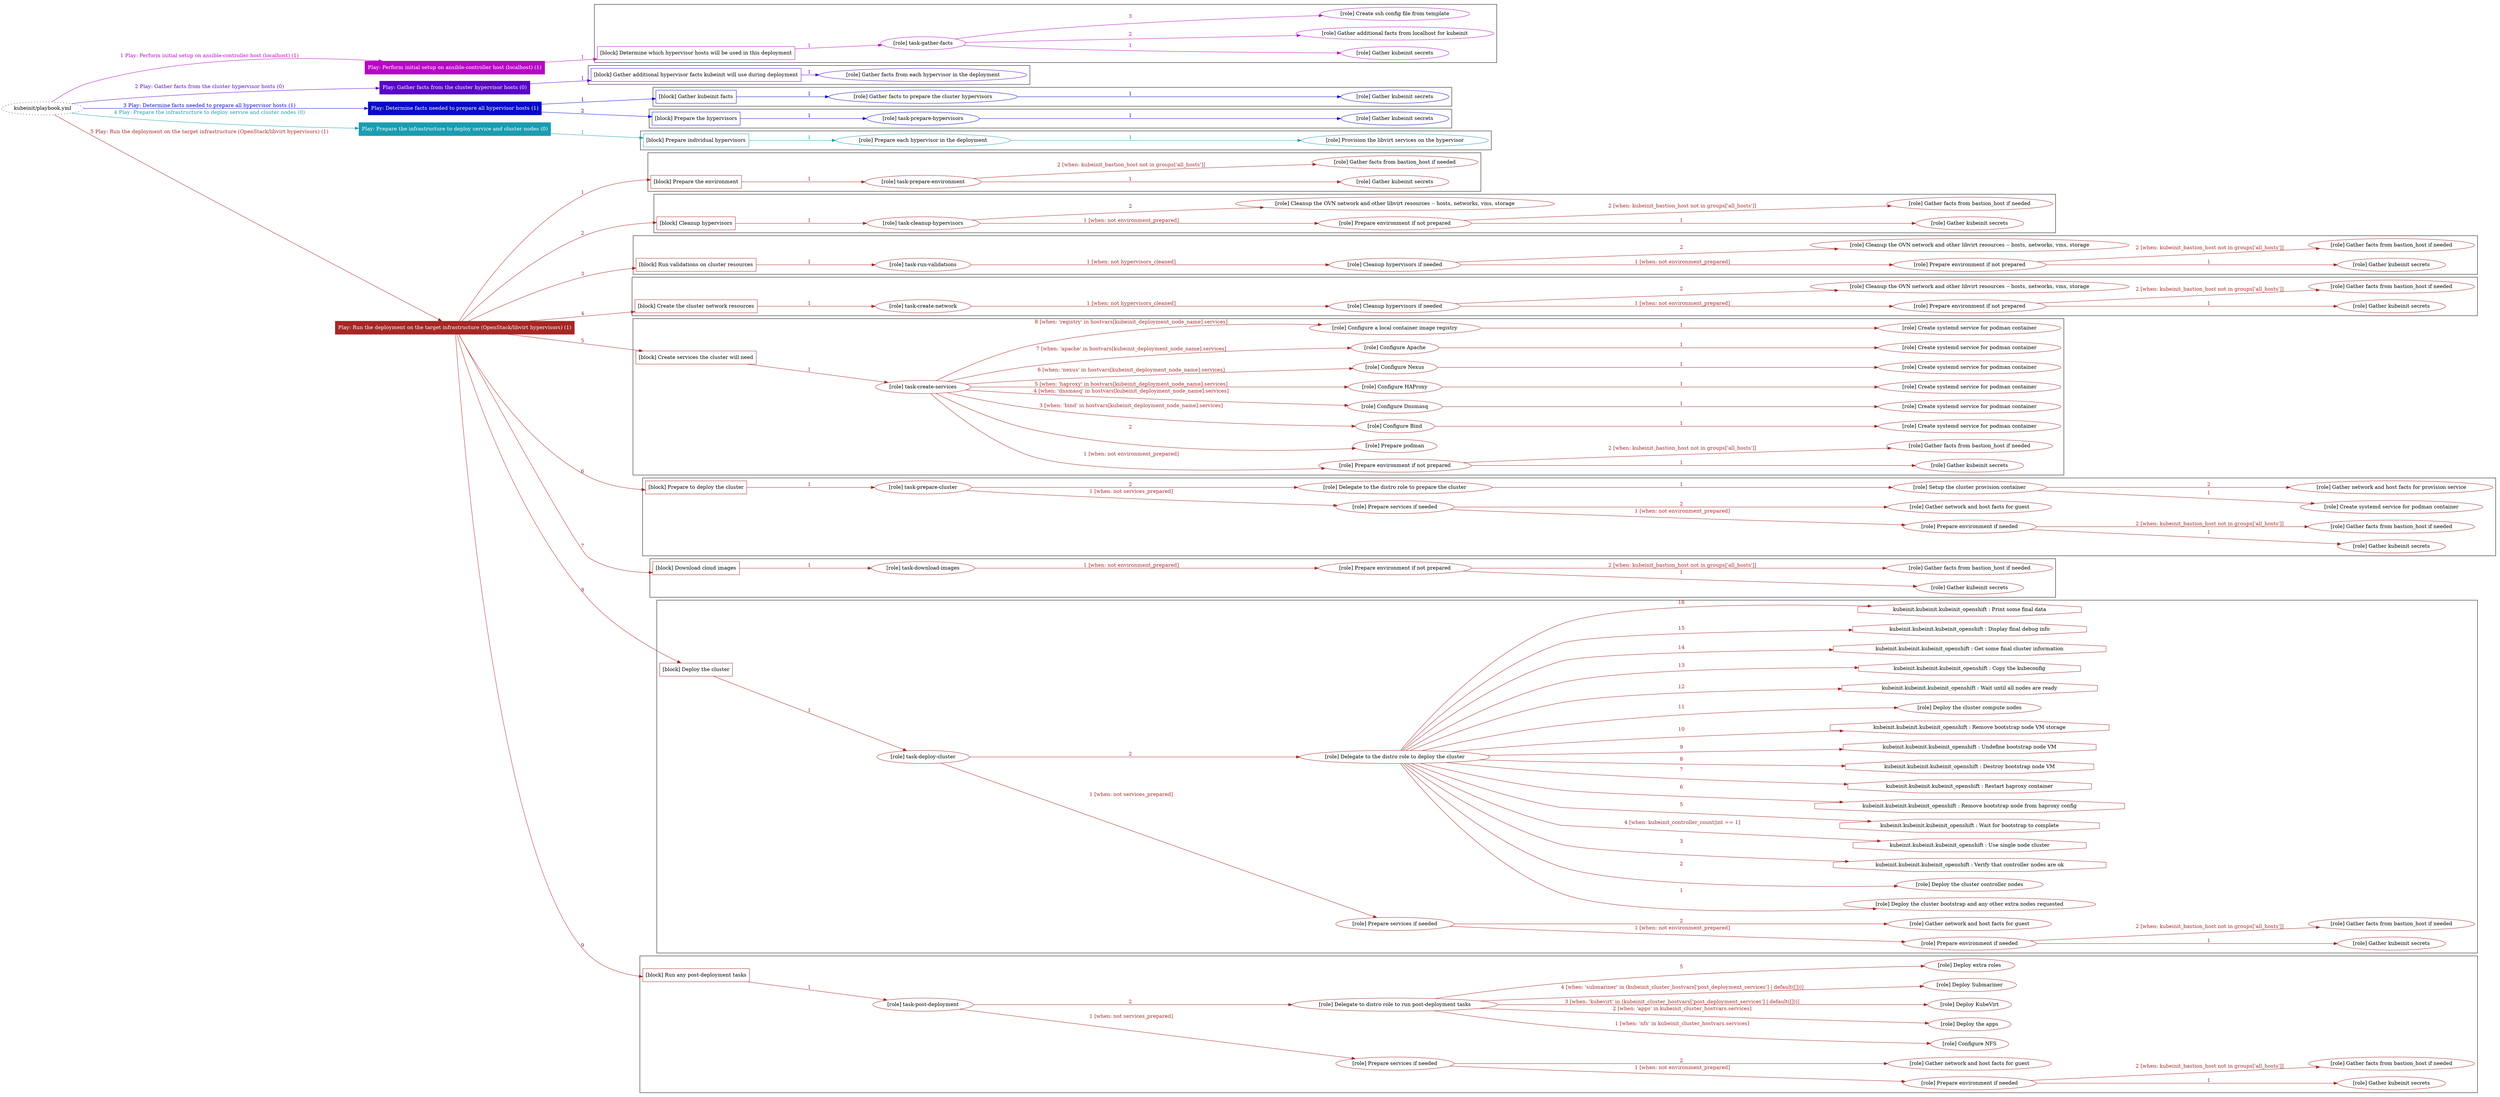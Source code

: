 digraph {
	graph [concentrate=true ordering=in rankdir=LR ratio=fill]
	edge [esep=5 sep=10]
	"kubeinit/playbook.yml" [URL="/home/runner/work/kubeinit/kubeinit/kubeinit/playbook.yml" id=playbook_29cf2ace style=dotted]
	"kubeinit/playbook.yml" -> play_e4d4faa8 [label="1 Play: Perform initial setup on ansible-controller host (localhost) (1)" color="#b806c6" fontcolor="#b806c6" id=edge_play_e4d4faa8 labeltooltip="1 Play: Perform initial setup on ansible-controller host (localhost) (1)" tooltip="1 Play: Perform initial setup on ansible-controller host (localhost) (1)"]
	subgraph "Play: Perform initial setup on ansible-controller host (localhost) (1)" {
		play_e4d4faa8 [label="Play: Perform initial setup on ansible-controller host (localhost) (1)" URL="/home/runner/work/kubeinit/kubeinit/kubeinit/playbook.yml" color="#b806c6" fontcolor="#ffffff" id=play_e4d4faa8 shape=box style=filled tooltip=localhost]
		play_e4d4faa8 -> block_9ab081b9 [label=1 color="#b806c6" fontcolor="#b806c6" id=edge_block_9ab081b9 labeltooltip=1 tooltip=1]
		subgraph cluster_block_9ab081b9 {
			block_9ab081b9 [label="[block] Determine which hypervisor hosts will be used in this deployment" URL="/home/runner/work/kubeinit/kubeinit/kubeinit/playbook.yml" color="#b806c6" id=block_9ab081b9 labeltooltip="Determine which hypervisor hosts will be used in this deployment" shape=box tooltip="Determine which hypervisor hosts will be used in this deployment"]
			block_9ab081b9 -> role_bf04cc9c [label="1 " color="#b806c6" fontcolor="#b806c6" id=edge_role_bf04cc9c labeltooltip="1 " tooltip="1 "]
			subgraph "task-gather-facts" {
				role_bf04cc9c [label="[role] task-gather-facts" URL="/home/runner/work/kubeinit/kubeinit/kubeinit/playbook.yml" color="#b806c6" id=role_bf04cc9c tooltip="task-gather-facts"]
				role_bf04cc9c -> role_e290891e [label="1 " color="#b806c6" fontcolor="#b806c6" id=edge_role_e290891e labeltooltip="1 " tooltip="1 "]
				subgraph "Gather kubeinit secrets" {
					role_e290891e [label="[role] Gather kubeinit secrets" URL="/home/runner/.ansible/collections/ansible_collections/kubeinit/kubeinit/roles/kubeinit_prepare/tasks/build_hypervisors_group.yml" color="#b806c6" id=role_e290891e tooltip="Gather kubeinit secrets"]
				}
				role_bf04cc9c -> role_01b9ad89 [label="2 " color="#b806c6" fontcolor="#b806c6" id=edge_role_01b9ad89 labeltooltip="2 " tooltip="2 "]
				subgraph "Gather additional facts from localhost for kubeinit" {
					role_01b9ad89 [label="[role] Gather additional facts from localhost for kubeinit" URL="/home/runner/.ansible/collections/ansible_collections/kubeinit/kubeinit/roles/kubeinit_prepare/tasks/build_hypervisors_group.yml" color="#b806c6" id=role_01b9ad89 tooltip="Gather additional facts from localhost for kubeinit"]
				}
				role_bf04cc9c -> role_595cd498 [label="3 " color="#b806c6" fontcolor="#b806c6" id=edge_role_595cd498 labeltooltip="3 " tooltip="3 "]
				subgraph "Create ssh config file from template" {
					role_595cd498 [label="[role] Create ssh config file from template" URL="/home/runner/.ansible/collections/ansible_collections/kubeinit/kubeinit/roles/kubeinit_prepare/tasks/build_hypervisors_group.yml" color="#b806c6" id=role_595cd498 tooltip="Create ssh config file from template"]
				}
			}
		}
	}
	"kubeinit/playbook.yml" -> play_e100e8cf [label="2 Play: Gather facts from the cluster hypervisor hosts (0)" color="#5904c8" fontcolor="#5904c8" id=edge_play_e100e8cf labeltooltip="2 Play: Gather facts from the cluster hypervisor hosts (0)" tooltip="2 Play: Gather facts from the cluster hypervisor hosts (0)"]
	subgraph "Play: Gather facts from the cluster hypervisor hosts (0)" {
		play_e100e8cf [label="Play: Gather facts from the cluster hypervisor hosts (0)" URL="/home/runner/work/kubeinit/kubeinit/kubeinit/playbook.yml" color="#5904c8" fontcolor="#ffffff" id=play_e100e8cf shape=box style=filled tooltip="Play: Gather facts from the cluster hypervisor hosts (0)"]
		play_e100e8cf -> block_da968b47 [label=1 color="#5904c8" fontcolor="#5904c8" id=edge_block_da968b47 labeltooltip=1 tooltip=1]
		subgraph cluster_block_da968b47 {
			block_da968b47 [label="[block] Gather additional hypervisor facts kubeinit will use during deployment" URL="/home/runner/work/kubeinit/kubeinit/kubeinit/playbook.yml" color="#5904c8" id=block_da968b47 labeltooltip="Gather additional hypervisor facts kubeinit will use during deployment" shape=box tooltip="Gather additional hypervisor facts kubeinit will use during deployment"]
			block_da968b47 -> role_4b35b390 [label="1 " color="#5904c8" fontcolor="#5904c8" id=edge_role_4b35b390 labeltooltip="1 " tooltip="1 "]
			subgraph "Gather facts from each hypervisor in the deployment" {
				role_4b35b390 [label="[role] Gather facts from each hypervisor in the deployment" URL="/home/runner/work/kubeinit/kubeinit/kubeinit/playbook.yml" color="#5904c8" id=role_4b35b390 tooltip="Gather facts from each hypervisor in the deployment"]
			}
		}
	}
	"kubeinit/playbook.yml" -> play_e72d24bb [label="3 Play: Determine facts needed to prepare all hypervisor hosts (1)" color="#070cc5" fontcolor="#070cc5" id=edge_play_e72d24bb labeltooltip="3 Play: Determine facts needed to prepare all hypervisor hosts (1)" tooltip="3 Play: Determine facts needed to prepare all hypervisor hosts (1)"]
	subgraph "Play: Determine facts needed to prepare all hypervisor hosts (1)" {
		play_e72d24bb [label="Play: Determine facts needed to prepare all hypervisor hosts (1)" URL="/home/runner/work/kubeinit/kubeinit/kubeinit/playbook.yml" color="#070cc5" fontcolor="#ffffff" id=play_e72d24bb shape=box style=filled tooltip=localhost]
		play_e72d24bb -> block_69792c84 [label=1 color="#070cc5" fontcolor="#070cc5" id=edge_block_69792c84 labeltooltip=1 tooltip=1]
		subgraph cluster_block_69792c84 {
			block_69792c84 [label="[block] Gather kubeinit facts" URL="/home/runner/work/kubeinit/kubeinit/kubeinit/playbook.yml" color="#070cc5" id=block_69792c84 labeltooltip="Gather kubeinit facts" shape=box tooltip="Gather kubeinit facts"]
			block_69792c84 -> role_141444b1 [label="1 " color="#070cc5" fontcolor="#070cc5" id=edge_role_141444b1 labeltooltip="1 " tooltip="1 "]
			subgraph "Gather facts to prepare the cluster hypervisors" {
				role_141444b1 [label="[role] Gather facts to prepare the cluster hypervisors" URL="/home/runner/work/kubeinit/kubeinit/kubeinit/playbook.yml" color="#070cc5" id=role_141444b1 tooltip="Gather facts to prepare the cluster hypervisors"]
				role_141444b1 -> role_c9e308bc [label="1 " color="#070cc5" fontcolor="#070cc5" id=edge_role_c9e308bc labeltooltip="1 " tooltip="1 "]
				subgraph "Gather kubeinit secrets" {
					role_c9e308bc [label="[role] Gather kubeinit secrets" URL="/home/runner/.ansible/collections/ansible_collections/kubeinit/kubeinit/roles/kubeinit_prepare/tasks/gather_kubeinit_facts.yml" color="#070cc5" id=role_c9e308bc tooltip="Gather kubeinit secrets"]
				}
			}
		}
		play_e72d24bb -> block_06e7c8be [label=2 color="#070cc5" fontcolor="#070cc5" id=edge_block_06e7c8be labeltooltip=2 tooltip=2]
		subgraph cluster_block_06e7c8be {
			block_06e7c8be [label="[block] Prepare the hypervisors" URL="/home/runner/work/kubeinit/kubeinit/kubeinit/playbook.yml" color="#070cc5" id=block_06e7c8be labeltooltip="Prepare the hypervisors" shape=box tooltip="Prepare the hypervisors"]
			block_06e7c8be -> role_59dad58d [label="1 " color="#070cc5" fontcolor="#070cc5" id=edge_role_59dad58d labeltooltip="1 " tooltip="1 "]
			subgraph "task-prepare-hypervisors" {
				role_59dad58d [label="[role] task-prepare-hypervisors" URL="/home/runner/work/kubeinit/kubeinit/kubeinit/playbook.yml" color="#070cc5" id=role_59dad58d tooltip="task-prepare-hypervisors"]
				role_59dad58d -> role_9c581bd2 [label="1 " color="#070cc5" fontcolor="#070cc5" id=edge_role_9c581bd2 labeltooltip="1 " tooltip="1 "]
				subgraph "Gather kubeinit secrets" {
					role_9c581bd2 [label="[role] Gather kubeinit secrets" URL="/home/runner/.ansible/collections/ansible_collections/kubeinit/kubeinit/roles/kubeinit_prepare/tasks/gather_kubeinit_facts.yml" color="#070cc5" id=role_9c581bd2 tooltip="Gather kubeinit secrets"]
				}
			}
		}
	}
	"kubeinit/playbook.yml" -> play_6768cfaa [label="4 Play: Prepare the infrastructure to deploy service and cluster nodes (0)" color="#199db2" fontcolor="#199db2" id=edge_play_6768cfaa labeltooltip="4 Play: Prepare the infrastructure to deploy service and cluster nodes (0)" tooltip="4 Play: Prepare the infrastructure to deploy service and cluster nodes (0)"]
	subgraph "Play: Prepare the infrastructure to deploy service and cluster nodes (0)" {
		play_6768cfaa [label="Play: Prepare the infrastructure to deploy service and cluster nodes (0)" URL="/home/runner/work/kubeinit/kubeinit/kubeinit/playbook.yml" color="#199db2" fontcolor="#ffffff" id=play_6768cfaa shape=box style=filled tooltip="Play: Prepare the infrastructure to deploy service and cluster nodes (0)"]
		play_6768cfaa -> block_e96aa0db [label=1 color="#199db2" fontcolor="#199db2" id=edge_block_e96aa0db labeltooltip=1 tooltip=1]
		subgraph cluster_block_e96aa0db {
			block_e96aa0db [label="[block] Prepare individual hypervisors" URL="/home/runner/work/kubeinit/kubeinit/kubeinit/playbook.yml" color="#199db2" id=block_e96aa0db labeltooltip="Prepare individual hypervisors" shape=box tooltip="Prepare individual hypervisors"]
			block_e96aa0db -> role_75218d3c [label="1 " color="#199db2" fontcolor="#199db2" id=edge_role_75218d3c labeltooltip="1 " tooltip="1 "]
			subgraph "Prepare each hypervisor in the deployment" {
				role_75218d3c [label="[role] Prepare each hypervisor in the deployment" URL="/home/runner/work/kubeinit/kubeinit/kubeinit/playbook.yml" color="#199db2" id=role_75218d3c tooltip="Prepare each hypervisor in the deployment"]
				role_75218d3c -> role_3b3230c6 [label="1 " color="#199db2" fontcolor="#199db2" id=edge_role_3b3230c6 labeltooltip="1 " tooltip="1 "]
				subgraph "Provision the libvirt services on the hypervisor" {
					role_3b3230c6 [label="[role] Provision the libvirt services on the hypervisor" URL="/home/runner/.ansible/collections/ansible_collections/kubeinit/kubeinit/roles/kubeinit_prepare/tasks/prepare_hypervisor.yml" color="#199db2" id=role_3b3230c6 tooltip="Provision the libvirt services on the hypervisor"]
				}
			}
		}
	}
	"kubeinit/playbook.yml" -> play_ddbc70b8 [label="5 Play: Run the deployment on the target infrastructure (OpenStack/libvirt hypervisors) (1)" color="#a62726" fontcolor="#a62726" id=edge_play_ddbc70b8 labeltooltip="5 Play: Run the deployment on the target infrastructure (OpenStack/libvirt hypervisors) (1)" tooltip="5 Play: Run the deployment on the target infrastructure (OpenStack/libvirt hypervisors) (1)"]
	subgraph "Play: Run the deployment on the target infrastructure (OpenStack/libvirt hypervisors) (1)" {
		play_ddbc70b8 [label="Play: Run the deployment on the target infrastructure (OpenStack/libvirt hypervisors) (1)" URL="/home/runner/work/kubeinit/kubeinit/kubeinit/playbook.yml" color="#a62726" fontcolor="#ffffff" id=play_ddbc70b8 shape=box style=filled tooltip=localhost]
		play_ddbc70b8 -> block_187baffb [label=1 color="#a62726" fontcolor="#a62726" id=edge_block_187baffb labeltooltip=1 tooltip=1]
		subgraph cluster_block_187baffb {
			block_187baffb [label="[block] Prepare the environment" URL="/home/runner/work/kubeinit/kubeinit/kubeinit/playbook.yml" color="#a62726" id=block_187baffb labeltooltip="Prepare the environment" shape=box tooltip="Prepare the environment"]
			block_187baffb -> role_8d87922b [label="1 " color="#a62726" fontcolor="#a62726" id=edge_role_8d87922b labeltooltip="1 " tooltip="1 "]
			subgraph "task-prepare-environment" {
				role_8d87922b [label="[role] task-prepare-environment" URL="/home/runner/work/kubeinit/kubeinit/kubeinit/playbook.yml" color="#a62726" id=role_8d87922b tooltip="task-prepare-environment"]
				role_8d87922b -> role_3c82cd46 [label="1 " color="#a62726" fontcolor="#a62726" id=edge_role_3c82cd46 labeltooltip="1 " tooltip="1 "]
				subgraph "Gather kubeinit secrets" {
					role_3c82cd46 [label="[role] Gather kubeinit secrets" URL="/home/runner/.ansible/collections/ansible_collections/kubeinit/kubeinit/roles/kubeinit_prepare/tasks/gather_kubeinit_facts.yml" color="#a62726" id=role_3c82cd46 tooltip="Gather kubeinit secrets"]
				}
				role_8d87922b -> role_b58942a9 [label="2 [when: kubeinit_bastion_host not in groups['all_hosts']]" color="#a62726" fontcolor="#a62726" id=edge_role_b58942a9 labeltooltip="2 [when: kubeinit_bastion_host not in groups['all_hosts']]" tooltip="2 [when: kubeinit_bastion_host not in groups['all_hosts']]"]
				subgraph "Gather facts from bastion_host if needed" {
					role_b58942a9 [label="[role] Gather facts from bastion_host if needed" URL="/home/runner/.ansible/collections/ansible_collections/kubeinit/kubeinit/roles/kubeinit_prepare/tasks/main.yml" color="#a62726" id=role_b58942a9 tooltip="Gather facts from bastion_host if needed"]
				}
			}
		}
		play_ddbc70b8 -> block_7adf0751 [label=2 color="#a62726" fontcolor="#a62726" id=edge_block_7adf0751 labeltooltip=2 tooltip=2]
		subgraph cluster_block_7adf0751 {
			block_7adf0751 [label="[block] Cleanup hypervisors" URL="/home/runner/work/kubeinit/kubeinit/kubeinit/playbook.yml" color="#a62726" id=block_7adf0751 labeltooltip="Cleanup hypervisors" shape=box tooltip="Cleanup hypervisors"]
			block_7adf0751 -> role_c25dc8fd [label="1 " color="#a62726" fontcolor="#a62726" id=edge_role_c25dc8fd labeltooltip="1 " tooltip="1 "]
			subgraph "task-cleanup-hypervisors" {
				role_c25dc8fd [label="[role] task-cleanup-hypervisors" URL="/home/runner/work/kubeinit/kubeinit/kubeinit/playbook.yml" color="#a62726" id=role_c25dc8fd tooltip="task-cleanup-hypervisors"]
				role_c25dc8fd -> role_7f80ff60 [label="1 [when: not environment_prepared]" color="#a62726" fontcolor="#a62726" id=edge_role_7f80ff60 labeltooltip="1 [when: not environment_prepared]" tooltip="1 [when: not environment_prepared]"]
				subgraph "Prepare environment if not prepared" {
					role_7f80ff60 [label="[role] Prepare environment if not prepared" URL="/home/runner/.ansible/collections/ansible_collections/kubeinit/kubeinit/roles/kubeinit_libvirt/tasks/cleanup_hypervisors.yml" color="#a62726" id=role_7f80ff60 tooltip="Prepare environment if not prepared"]
					role_7f80ff60 -> role_f4074a2b [label="1 " color="#a62726" fontcolor="#a62726" id=edge_role_f4074a2b labeltooltip="1 " tooltip="1 "]
					subgraph "Gather kubeinit secrets" {
						role_f4074a2b [label="[role] Gather kubeinit secrets" URL="/home/runner/.ansible/collections/ansible_collections/kubeinit/kubeinit/roles/kubeinit_prepare/tasks/gather_kubeinit_facts.yml" color="#a62726" id=role_f4074a2b tooltip="Gather kubeinit secrets"]
					}
					role_7f80ff60 -> role_4505e841 [label="2 [when: kubeinit_bastion_host not in groups['all_hosts']]" color="#a62726" fontcolor="#a62726" id=edge_role_4505e841 labeltooltip="2 [when: kubeinit_bastion_host not in groups['all_hosts']]" tooltip="2 [when: kubeinit_bastion_host not in groups['all_hosts']]"]
					subgraph "Gather facts from bastion_host if needed" {
						role_4505e841 [label="[role] Gather facts from bastion_host if needed" URL="/home/runner/.ansible/collections/ansible_collections/kubeinit/kubeinit/roles/kubeinit_prepare/tasks/main.yml" color="#a62726" id=role_4505e841 tooltip="Gather facts from bastion_host if needed"]
					}
				}
				role_c25dc8fd -> role_1dee5bcc [label="2 " color="#a62726" fontcolor="#a62726" id=edge_role_1dee5bcc labeltooltip="2 " tooltip="2 "]
				subgraph "Cleanup the OVN network and other libvirt resources -- hosts, networks, vms, storage" {
					role_1dee5bcc [label="[role] Cleanup the OVN network and other libvirt resources -- hosts, networks, vms, storage" URL="/home/runner/.ansible/collections/ansible_collections/kubeinit/kubeinit/roles/kubeinit_libvirt/tasks/cleanup_hypervisors.yml" color="#a62726" id=role_1dee5bcc tooltip="Cleanup the OVN network and other libvirt resources -- hosts, networks, vms, storage"]
				}
			}
		}
		play_ddbc70b8 -> block_6f0adfe7 [label=3 color="#a62726" fontcolor="#a62726" id=edge_block_6f0adfe7 labeltooltip=3 tooltip=3]
		subgraph cluster_block_6f0adfe7 {
			block_6f0adfe7 [label="[block] Run validations on cluster resources" URL="/home/runner/work/kubeinit/kubeinit/kubeinit/playbook.yml" color="#a62726" id=block_6f0adfe7 labeltooltip="Run validations on cluster resources" shape=box tooltip="Run validations on cluster resources"]
			block_6f0adfe7 -> role_7ab5eed9 [label="1 " color="#a62726" fontcolor="#a62726" id=edge_role_7ab5eed9 labeltooltip="1 " tooltip="1 "]
			subgraph "task-run-validations" {
				role_7ab5eed9 [label="[role] task-run-validations" URL="/home/runner/work/kubeinit/kubeinit/kubeinit/playbook.yml" color="#a62726" id=role_7ab5eed9 tooltip="task-run-validations"]
				role_7ab5eed9 -> role_5b0f7886 [label="1 [when: not hypervisors_cleaned]" color="#a62726" fontcolor="#a62726" id=edge_role_5b0f7886 labeltooltip="1 [when: not hypervisors_cleaned]" tooltip="1 [when: not hypervisors_cleaned]"]
				subgraph "Cleanup hypervisors if needed" {
					role_5b0f7886 [label="[role] Cleanup hypervisors if needed" URL="/home/runner/.ansible/collections/ansible_collections/kubeinit/kubeinit/roles/kubeinit_validations/tasks/main.yml" color="#a62726" id=role_5b0f7886 tooltip="Cleanup hypervisors if needed"]
					role_5b0f7886 -> role_2beb3990 [label="1 [when: not environment_prepared]" color="#a62726" fontcolor="#a62726" id=edge_role_2beb3990 labeltooltip="1 [when: not environment_prepared]" tooltip="1 [when: not environment_prepared]"]
					subgraph "Prepare environment if not prepared" {
						role_2beb3990 [label="[role] Prepare environment if not prepared" URL="/home/runner/.ansible/collections/ansible_collections/kubeinit/kubeinit/roles/kubeinit_libvirt/tasks/cleanup_hypervisors.yml" color="#a62726" id=role_2beb3990 tooltip="Prepare environment if not prepared"]
						role_2beb3990 -> role_2ac3ae7d [label="1 " color="#a62726" fontcolor="#a62726" id=edge_role_2ac3ae7d labeltooltip="1 " tooltip="1 "]
						subgraph "Gather kubeinit secrets" {
							role_2ac3ae7d [label="[role] Gather kubeinit secrets" URL="/home/runner/.ansible/collections/ansible_collections/kubeinit/kubeinit/roles/kubeinit_prepare/tasks/gather_kubeinit_facts.yml" color="#a62726" id=role_2ac3ae7d tooltip="Gather kubeinit secrets"]
						}
						role_2beb3990 -> role_d032bc6c [label="2 [when: kubeinit_bastion_host not in groups['all_hosts']]" color="#a62726" fontcolor="#a62726" id=edge_role_d032bc6c labeltooltip="2 [when: kubeinit_bastion_host not in groups['all_hosts']]" tooltip="2 [when: kubeinit_bastion_host not in groups['all_hosts']]"]
						subgraph "Gather facts from bastion_host if needed" {
							role_d032bc6c [label="[role] Gather facts from bastion_host if needed" URL="/home/runner/.ansible/collections/ansible_collections/kubeinit/kubeinit/roles/kubeinit_prepare/tasks/main.yml" color="#a62726" id=role_d032bc6c tooltip="Gather facts from bastion_host if needed"]
						}
					}
					role_5b0f7886 -> role_c3678e84 [label="2 " color="#a62726" fontcolor="#a62726" id=edge_role_c3678e84 labeltooltip="2 " tooltip="2 "]
					subgraph "Cleanup the OVN network and other libvirt resources -- hosts, networks, vms, storage" {
						role_c3678e84 [label="[role] Cleanup the OVN network and other libvirt resources -- hosts, networks, vms, storage" URL="/home/runner/.ansible/collections/ansible_collections/kubeinit/kubeinit/roles/kubeinit_libvirt/tasks/cleanup_hypervisors.yml" color="#a62726" id=role_c3678e84 tooltip="Cleanup the OVN network and other libvirt resources -- hosts, networks, vms, storage"]
					}
				}
			}
		}
		play_ddbc70b8 -> block_92d516c2 [label=4 color="#a62726" fontcolor="#a62726" id=edge_block_92d516c2 labeltooltip=4 tooltip=4]
		subgraph cluster_block_92d516c2 {
			block_92d516c2 [label="[block] Create the cluster network resources" URL="/home/runner/work/kubeinit/kubeinit/kubeinit/playbook.yml" color="#a62726" id=block_92d516c2 labeltooltip="Create the cluster network resources" shape=box tooltip="Create the cluster network resources"]
			block_92d516c2 -> role_30bbb9af [label="1 " color="#a62726" fontcolor="#a62726" id=edge_role_30bbb9af labeltooltip="1 " tooltip="1 "]
			subgraph "task-create-network" {
				role_30bbb9af [label="[role] task-create-network" URL="/home/runner/work/kubeinit/kubeinit/kubeinit/playbook.yml" color="#a62726" id=role_30bbb9af tooltip="task-create-network"]
				role_30bbb9af -> role_42cd8740 [label="1 [when: not hypervisors_cleaned]" color="#a62726" fontcolor="#a62726" id=edge_role_42cd8740 labeltooltip="1 [when: not hypervisors_cleaned]" tooltip="1 [when: not hypervisors_cleaned]"]
				subgraph "Cleanup hypervisors if needed" {
					role_42cd8740 [label="[role] Cleanup hypervisors if needed" URL="/home/runner/.ansible/collections/ansible_collections/kubeinit/kubeinit/roles/kubeinit_libvirt/tasks/create_network.yml" color="#a62726" id=role_42cd8740 tooltip="Cleanup hypervisors if needed"]
					role_42cd8740 -> role_4b79ce7e [label="1 [when: not environment_prepared]" color="#a62726" fontcolor="#a62726" id=edge_role_4b79ce7e labeltooltip="1 [when: not environment_prepared]" tooltip="1 [when: not environment_prepared]"]
					subgraph "Prepare environment if not prepared" {
						role_4b79ce7e [label="[role] Prepare environment if not prepared" URL="/home/runner/.ansible/collections/ansible_collections/kubeinit/kubeinit/roles/kubeinit_libvirt/tasks/cleanup_hypervisors.yml" color="#a62726" id=role_4b79ce7e tooltip="Prepare environment if not prepared"]
						role_4b79ce7e -> role_16c8dce9 [label="1 " color="#a62726" fontcolor="#a62726" id=edge_role_16c8dce9 labeltooltip="1 " tooltip="1 "]
						subgraph "Gather kubeinit secrets" {
							role_16c8dce9 [label="[role] Gather kubeinit secrets" URL="/home/runner/.ansible/collections/ansible_collections/kubeinit/kubeinit/roles/kubeinit_prepare/tasks/gather_kubeinit_facts.yml" color="#a62726" id=role_16c8dce9 tooltip="Gather kubeinit secrets"]
						}
						role_4b79ce7e -> role_31d71a67 [label="2 [when: kubeinit_bastion_host not in groups['all_hosts']]" color="#a62726" fontcolor="#a62726" id=edge_role_31d71a67 labeltooltip="2 [when: kubeinit_bastion_host not in groups['all_hosts']]" tooltip="2 [when: kubeinit_bastion_host not in groups['all_hosts']]"]
						subgraph "Gather facts from bastion_host if needed" {
							role_31d71a67 [label="[role] Gather facts from bastion_host if needed" URL="/home/runner/.ansible/collections/ansible_collections/kubeinit/kubeinit/roles/kubeinit_prepare/tasks/main.yml" color="#a62726" id=role_31d71a67 tooltip="Gather facts from bastion_host if needed"]
						}
					}
					role_42cd8740 -> role_31b3257b [label="2 " color="#a62726" fontcolor="#a62726" id=edge_role_31b3257b labeltooltip="2 " tooltip="2 "]
					subgraph "Cleanup the OVN network and other libvirt resources -- hosts, networks, vms, storage" {
						role_31b3257b [label="[role] Cleanup the OVN network and other libvirt resources -- hosts, networks, vms, storage" URL="/home/runner/.ansible/collections/ansible_collections/kubeinit/kubeinit/roles/kubeinit_libvirt/tasks/cleanup_hypervisors.yml" color="#a62726" id=role_31b3257b tooltip="Cleanup the OVN network and other libvirt resources -- hosts, networks, vms, storage"]
					}
				}
			}
		}
		play_ddbc70b8 -> block_7f8029cf [label=5 color="#a62726" fontcolor="#a62726" id=edge_block_7f8029cf labeltooltip=5 tooltip=5]
		subgraph cluster_block_7f8029cf {
			block_7f8029cf [label="[block] Create services the cluster will need" URL="/home/runner/work/kubeinit/kubeinit/kubeinit/playbook.yml" color="#a62726" id=block_7f8029cf labeltooltip="Create services the cluster will need" shape=box tooltip="Create services the cluster will need"]
			block_7f8029cf -> role_7ce2f0e6 [label="1 " color="#a62726" fontcolor="#a62726" id=edge_role_7ce2f0e6 labeltooltip="1 " tooltip="1 "]
			subgraph "task-create-services" {
				role_7ce2f0e6 [label="[role] task-create-services" URL="/home/runner/work/kubeinit/kubeinit/kubeinit/playbook.yml" color="#a62726" id=role_7ce2f0e6 tooltip="task-create-services"]
				role_7ce2f0e6 -> role_f2115b63 [label="1 [when: not environment_prepared]" color="#a62726" fontcolor="#a62726" id=edge_role_f2115b63 labeltooltip="1 [when: not environment_prepared]" tooltip="1 [when: not environment_prepared]"]
				subgraph "Prepare environment if not prepared" {
					role_f2115b63 [label="[role] Prepare environment if not prepared" URL="/home/runner/.ansible/collections/ansible_collections/kubeinit/kubeinit/roles/kubeinit_services/tasks/main.yml" color="#a62726" id=role_f2115b63 tooltip="Prepare environment if not prepared"]
					role_f2115b63 -> role_0cdfba87 [label="1 " color="#a62726" fontcolor="#a62726" id=edge_role_0cdfba87 labeltooltip="1 " tooltip="1 "]
					subgraph "Gather kubeinit secrets" {
						role_0cdfba87 [label="[role] Gather kubeinit secrets" URL="/home/runner/.ansible/collections/ansible_collections/kubeinit/kubeinit/roles/kubeinit_prepare/tasks/gather_kubeinit_facts.yml" color="#a62726" id=role_0cdfba87 tooltip="Gather kubeinit secrets"]
					}
					role_f2115b63 -> role_c24c5145 [label="2 [when: kubeinit_bastion_host not in groups['all_hosts']]" color="#a62726" fontcolor="#a62726" id=edge_role_c24c5145 labeltooltip="2 [when: kubeinit_bastion_host not in groups['all_hosts']]" tooltip="2 [when: kubeinit_bastion_host not in groups['all_hosts']]"]
					subgraph "Gather facts from bastion_host if needed" {
						role_c24c5145 [label="[role] Gather facts from bastion_host if needed" URL="/home/runner/.ansible/collections/ansible_collections/kubeinit/kubeinit/roles/kubeinit_prepare/tasks/main.yml" color="#a62726" id=role_c24c5145 tooltip="Gather facts from bastion_host if needed"]
					}
				}
				role_7ce2f0e6 -> role_65c8bd53 [label="2 " color="#a62726" fontcolor="#a62726" id=edge_role_65c8bd53 labeltooltip="2 " tooltip="2 "]
				subgraph "Prepare podman" {
					role_65c8bd53 [label="[role] Prepare podman" URL="/home/runner/.ansible/collections/ansible_collections/kubeinit/kubeinit/roles/kubeinit_services/tasks/00_create_service_pod.yml" color="#a62726" id=role_65c8bd53 tooltip="Prepare podman"]
				}
				role_7ce2f0e6 -> role_b4a271db [label="3 [when: 'bind' in hostvars[kubeinit_deployment_node_name].services]" color="#a62726" fontcolor="#a62726" id=edge_role_b4a271db labeltooltip="3 [when: 'bind' in hostvars[kubeinit_deployment_node_name].services]" tooltip="3 [when: 'bind' in hostvars[kubeinit_deployment_node_name].services]"]
				subgraph "Configure Bind" {
					role_b4a271db [label="[role] Configure Bind" URL="/home/runner/.ansible/collections/ansible_collections/kubeinit/kubeinit/roles/kubeinit_services/tasks/start_services_containers.yml" color="#a62726" id=role_b4a271db tooltip="Configure Bind"]
					role_b4a271db -> role_69a4392e [label="1 " color="#a62726" fontcolor="#a62726" id=edge_role_69a4392e labeltooltip="1 " tooltip="1 "]
					subgraph "Create systemd service for podman container" {
						role_69a4392e [label="[role] Create systemd service for podman container" URL="/home/runner/.ansible/collections/ansible_collections/kubeinit/kubeinit/roles/kubeinit_bind/tasks/main.yml" color="#a62726" id=role_69a4392e tooltip="Create systemd service for podman container"]
					}
				}
				role_7ce2f0e6 -> role_096501ec [label="4 [when: 'dnsmasq' in hostvars[kubeinit_deployment_node_name].services]" color="#a62726" fontcolor="#a62726" id=edge_role_096501ec labeltooltip="4 [when: 'dnsmasq' in hostvars[kubeinit_deployment_node_name].services]" tooltip="4 [when: 'dnsmasq' in hostvars[kubeinit_deployment_node_name].services]"]
				subgraph "Configure Dnsmasq" {
					role_096501ec [label="[role] Configure Dnsmasq" URL="/home/runner/.ansible/collections/ansible_collections/kubeinit/kubeinit/roles/kubeinit_services/tasks/start_services_containers.yml" color="#a62726" id=role_096501ec tooltip="Configure Dnsmasq"]
					role_096501ec -> role_d6e53850 [label="1 " color="#a62726" fontcolor="#a62726" id=edge_role_d6e53850 labeltooltip="1 " tooltip="1 "]
					subgraph "Create systemd service for podman container" {
						role_d6e53850 [label="[role] Create systemd service for podman container" URL="/home/runner/.ansible/collections/ansible_collections/kubeinit/kubeinit/roles/kubeinit_dnsmasq/tasks/main.yml" color="#a62726" id=role_d6e53850 tooltip="Create systemd service for podman container"]
					}
				}
				role_7ce2f0e6 -> role_1871d5de [label="5 [when: 'haproxy' in hostvars[kubeinit_deployment_node_name].services]" color="#a62726" fontcolor="#a62726" id=edge_role_1871d5de labeltooltip="5 [when: 'haproxy' in hostvars[kubeinit_deployment_node_name].services]" tooltip="5 [when: 'haproxy' in hostvars[kubeinit_deployment_node_name].services]"]
				subgraph "Configure HAProxy" {
					role_1871d5de [label="[role] Configure HAProxy" URL="/home/runner/.ansible/collections/ansible_collections/kubeinit/kubeinit/roles/kubeinit_services/tasks/start_services_containers.yml" color="#a62726" id=role_1871d5de tooltip="Configure HAProxy"]
					role_1871d5de -> role_dfb70e6c [label="1 " color="#a62726" fontcolor="#a62726" id=edge_role_dfb70e6c labeltooltip="1 " tooltip="1 "]
					subgraph "Create systemd service for podman container" {
						role_dfb70e6c [label="[role] Create systemd service for podman container" URL="/home/runner/.ansible/collections/ansible_collections/kubeinit/kubeinit/roles/kubeinit_haproxy/tasks/main.yml" color="#a62726" id=role_dfb70e6c tooltip="Create systemd service for podman container"]
					}
				}
				role_7ce2f0e6 -> role_23161d77 [label="6 [when: 'nexus' in hostvars[kubeinit_deployment_node_name].services]" color="#a62726" fontcolor="#a62726" id=edge_role_23161d77 labeltooltip="6 [when: 'nexus' in hostvars[kubeinit_deployment_node_name].services]" tooltip="6 [when: 'nexus' in hostvars[kubeinit_deployment_node_name].services]"]
				subgraph "Configure Nexus" {
					role_23161d77 [label="[role] Configure Nexus" URL="/home/runner/.ansible/collections/ansible_collections/kubeinit/kubeinit/roles/kubeinit_services/tasks/start_services_containers.yml" color="#a62726" id=role_23161d77 tooltip="Configure Nexus"]
					role_23161d77 -> role_bb8866ef [label="1 " color="#a62726" fontcolor="#a62726" id=edge_role_bb8866ef labeltooltip="1 " tooltip="1 "]
					subgraph "Create systemd service for podman container" {
						role_bb8866ef [label="[role] Create systemd service for podman container" URL="/home/runner/.ansible/collections/ansible_collections/kubeinit/kubeinit/roles/kubeinit_nexus/tasks/main.yml" color="#a62726" id=role_bb8866ef tooltip="Create systemd service for podman container"]
					}
				}
				role_7ce2f0e6 -> role_947bb7f1 [label="7 [when: 'apache' in hostvars[kubeinit_deployment_node_name].services]" color="#a62726" fontcolor="#a62726" id=edge_role_947bb7f1 labeltooltip="7 [when: 'apache' in hostvars[kubeinit_deployment_node_name].services]" tooltip="7 [when: 'apache' in hostvars[kubeinit_deployment_node_name].services]"]
				subgraph "Configure Apache" {
					role_947bb7f1 [label="[role] Configure Apache" URL="/home/runner/.ansible/collections/ansible_collections/kubeinit/kubeinit/roles/kubeinit_services/tasks/start_services_containers.yml" color="#a62726" id=role_947bb7f1 tooltip="Configure Apache"]
					role_947bb7f1 -> role_c1e6f05c [label="1 " color="#a62726" fontcolor="#a62726" id=edge_role_c1e6f05c labeltooltip="1 " tooltip="1 "]
					subgraph "Create systemd service for podman container" {
						role_c1e6f05c [label="[role] Create systemd service for podman container" URL="/home/runner/.ansible/collections/ansible_collections/kubeinit/kubeinit/roles/kubeinit_apache/tasks/main.yml" color="#a62726" id=role_c1e6f05c tooltip="Create systemd service for podman container"]
					}
				}
				role_7ce2f0e6 -> role_5ecf1348 [label="8 [when: 'registry' in hostvars[kubeinit_deployment_node_name].services]" color="#a62726" fontcolor="#a62726" id=edge_role_5ecf1348 labeltooltip="8 [when: 'registry' in hostvars[kubeinit_deployment_node_name].services]" tooltip="8 [when: 'registry' in hostvars[kubeinit_deployment_node_name].services]"]
				subgraph "Configure a local container image registry" {
					role_5ecf1348 [label="[role] Configure a local container image registry" URL="/home/runner/.ansible/collections/ansible_collections/kubeinit/kubeinit/roles/kubeinit_services/tasks/start_services_containers.yml" color="#a62726" id=role_5ecf1348 tooltip="Configure a local container image registry"]
					role_5ecf1348 -> role_ed5f6819 [label="1 " color="#a62726" fontcolor="#a62726" id=edge_role_ed5f6819 labeltooltip="1 " tooltip="1 "]
					subgraph "Create systemd service for podman container" {
						role_ed5f6819 [label="[role] Create systemd service for podman container" URL="/home/runner/.ansible/collections/ansible_collections/kubeinit/kubeinit/roles/kubeinit_registry/tasks/main.yml" color="#a62726" id=role_ed5f6819 tooltip="Create systemd service for podman container"]
					}
				}
			}
		}
		play_ddbc70b8 -> block_d4f77919 [label=6 color="#a62726" fontcolor="#a62726" id=edge_block_d4f77919 labeltooltip=6 tooltip=6]
		subgraph cluster_block_d4f77919 {
			block_d4f77919 [label="[block] Prepare to deploy the cluster" URL="/home/runner/work/kubeinit/kubeinit/kubeinit/playbook.yml" color="#a62726" id=block_d4f77919 labeltooltip="Prepare to deploy the cluster" shape=box tooltip="Prepare to deploy the cluster"]
			block_d4f77919 -> role_ed61de83 [label="1 " color="#a62726" fontcolor="#a62726" id=edge_role_ed61de83 labeltooltip="1 " tooltip="1 "]
			subgraph "task-prepare-cluster" {
				role_ed61de83 [label="[role] task-prepare-cluster" URL="/home/runner/work/kubeinit/kubeinit/kubeinit/playbook.yml" color="#a62726" id=role_ed61de83 tooltip="task-prepare-cluster"]
				role_ed61de83 -> role_97b8d44a [label="1 [when: not services_prepared]" color="#a62726" fontcolor="#a62726" id=edge_role_97b8d44a labeltooltip="1 [when: not services_prepared]" tooltip="1 [when: not services_prepared]"]
				subgraph "Prepare services if needed" {
					role_97b8d44a [label="[role] Prepare services if needed" URL="/home/runner/.ansible/collections/ansible_collections/kubeinit/kubeinit/roles/kubeinit_prepare/tasks/prepare_cluster.yml" color="#a62726" id=role_97b8d44a tooltip="Prepare services if needed"]
					role_97b8d44a -> role_fd1cf84f [label="1 [when: not environment_prepared]" color="#a62726" fontcolor="#a62726" id=edge_role_fd1cf84f labeltooltip="1 [when: not environment_prepared]" tooltip="1 [when: not environment_prepared]"]
					subgraph "Prepare environment if needed" {
						role_fd1cf84f [label="[role] Prepare environment if needed" URL="/home/runner/.ansible/collections/ansible_collections/kubeinit/kubeinit/roles/kubeinit_services/tasks/prepare_services.yml" color="#a62726" id=role_fd1cf84f tooltip="Prepare environment if needed"]
						role_fd1cf84f -> role_cbe7157b [label="1 " color="#a62726" fontcolor="#a62726" id=edge_role_cbe7157b labeltooltip="1 " tooltip="1 "]
						subgraph "Gather kubeinit secrets" {
							role_cbe7157b [label="[role] Gather kubeinit secrets" URL="/home/runner/.ansible/collections/ansible_collections/kubeinit/kubeinit/roles/kubeinit_prepare/tasks/gather_kubeinit_facts.yml" color="#a62726" id=role_cbe7157b tooltip="Gather kubeinit secrets"]
						}
						role_fd1cf84f -> role_d226474e [label="2 [when: kubeinit_bastion_host not in groups['all_hosts']]" color="#a62726" fontcolor="#a62726" id=edge_role_d226474e labeltooltip="2 [when: kubeinit_bastion_host not in groups['all_hosts']]" tooltip="2 [when: kubeinit_bastion_host not in groups['all_hosts']]"]
						subgraph "Gather facts from bastion_host if needed" {
							role_d226474e [label="[role] Gather facts from bastion_host if needed" URL="/home/runner/.ansible/collections/ansible_collections/kubeinit/kubeinit/roles/kubeinit_prepare/tasks/main.yml" color="#a62726" id=role_d226474e tooltip="Gather facts from bastion_host if needed"]
						}
					}
					role_97b8d44a -> role_a360b817 [label="2 " color="#a62726" fontcolor="#a62726" id=edge_role_a360b817 labeltooltip="2 " tooltip="2 "]
					subgraph "Gather network and host facts for guest" {
						role_a360b817 [label="[role] Gather network and host facts for guest" URL="/home/runner/.ansible/collections/ansible_collections/kubeinit/kubeinit/roles/kubeinit_services/tasks/prepare_services.yml" color="#a62726" id=role_a360b817 tooltip="Gather network and host facts for guest"]
					}
				}
				role_ed61de83 -> role_1611de5b [label="2 " color="#a62726" fontcolor="#a62726" id=edge_role_1611de5b labeltooltip="2 " tooltip="2 "]
				subgraph "Delegate to the distro role to prepare the cluster" {
					role_1611de5b [label="[role] Delegate to the distro role to prepare the cluster" URL="/home/runner/.ansible/collections/ansible_collections/kubeinit/kubeinit/roles/kubeinit_prepare/tasks/prepare_cluster.yml" color="#a62726" id=role_1611de5b tooltip="Delegate to the distro role to prepare the cluster"]
					role_1611de5b -> role_c5accc45 [label="1 " color="#a62726" fontcolor="#a62726" id=edge_role_c5accc45 labeltooltip="1 " tooltip="1 "]
					subgraph "Setup the cluster provision container" {
						role_c5accc45 [label="[role] Setup the cluster provision container" URL="/home/runner/.ansible/collections/ansible_collections/kubeinit/kubeinit/roles/kubeinit_openshift/tasks/prepare_cluster.yml" color="#a62726" id=role_c5accc45 tooltip="Setup the cluster provision container"]
						role_c5accc45 -> role_dcb7a187 [label="1 " color="#a62726" fontcolor="#a62726" id=edge_role_dcb7a187 labeltooltip="1 " tooltip="1 "]
						subgraph "Create systemd service for podman container" {
							role_dcb7a187 [label="[role] Create systemd service for podman container" URL="/home/runner/.ansible/collections/ansible_collections/kubeinit/kubeinit/roles/kubeinit_services/tasks/create_provision_container.yml" color="#a62726" id=role_dcb7a187 tooltip="Create systemd service for podman container"]
						}
						role_c5accc45 -> role_c6a60bd9 [label="2 " color="#a62726" fontcolor="#a62726" id=edge_role_c6a60bd9 labeltooltip="2 " tooltip="2 "]
						subgraph "Gather network and host facts for provision service" {
							role_c6a60bd9 [label="[role] Gather network and host facts for provision service" URL="/home/runner/.ansible/collections/ansible_collections/kubeinit/kubeinit/roles/kubeinit_services/tasks/create_provision_container.yml" color="#a62726" id=role_c6a60bd9 tooltip="Gather network and host facts for provision service"]
						}
					}
				}
			}
		}
		play_ddbc70b8 -> block_b9a388e5 [label=7 color="#a62726" fontcolor="#a62726" id=edge_block_b9a388e5 labeltooltip=7 tooltip=7]
		subgraph cluster_block_b9a388e5 {
			block_b9a388e5 [label="[block] Download cloud images" URL="/home/runner/work/kubeinit/kubeinit/kubeinit/playbook.yml" color="#a62726" id=block_b9a388e5 labeltooltip="Download cloud images" shape=box tooltip="Download cloud images"]
			block_b9a388e5 -> role_20ff5c47 [label="1 " color="#a62726" fontcolor="#a62726" id=edge_role_20ff5c47 labeltooltip="1 " tooltip="1 "]
			subgraph "task-download-images" {
				role_20ff5c47 [label="[role] task-download-images" URL="/home/runner/work/kubeinit/kubeinit/kubeinit/playbook.yml" color="#a62726" id=role_20ff5c47 tooltip="task-download-images"]
				role_20ff5c47 -> role_32058f84 [label="1 [when: not environment_prepared]" color="#a62726" fontcolor="#a62726" id=edge_role_32058f84 labeltooltip="1 [when: not environment_prepared]" tooltip="1 [when: not environment_prepared]"]
				subgraph "Prepare environment if not prepared" {
					role_32058f84 [label="[role] Prepare environment if not prepared" URL="/home/runner/.ansible/collections/ansible_collections/kubeinit/kubeinit/roles/kubeinit_libvirt/tasks/download_cloud_images.yml" color="#a62726" id=role_32058f84 tooltip="Prepare environment if not prepared"]
					role_32058f84 -> role_7480b7ff [label="1 " color="#a62726" fontcolor="#a62726" id=edge_role_7480b7ff labeltooltip="1 " tooltip="1 "]
					subgraph "Gather kubeinit secrets" {
						role_7480b7ff [label="[role] Gather kubeinit secrets" URL="/home/runner/.ansible/collections/ansible_collections/kubeinit/kubeinit/roles/kubeinit_prepare/tasks/gather_kubeinit_facts.yml" color="#a62726" id=role_7480b7ff tooltip="Gather kubeinit secrets"]
					}
					role_32058f84 -> role_5bd3528a [label="2 [when: kubeinit_bastion_host not in groups['all_hosts']]" color="#a62726" fontcolor="#a62726" id=edge_role_5bd3528a labeltooltip="2 [when: kubeinit_bastion_host not in groups['all_hosts']]" tooltip="2 [when: kubeinit_bastion_host not in groups['all_hosts']]"]
					subgraph "Gather facts from bastion_host if needed" {
						role_5bd3528a [label="[role] Gather facts from bastion_host if needed" URL="/home/runner/.ansible/collections/ansible_collections/kubeinit/kubeinit/roles/kubeinit_prepare/tasks/main.yml" color="#a62726" id=role_5bd3528a tooltip="Gather facts from bastion_host if needed"]
					}
				}
			}
		}
		play_ddbc70b8 -> block_f60acf07 [label=8 color="#a62726" fontcolor="#a62726" id=edge_block_f60acf07 labeltooltip=8 tooltip=8]
		subgraph cluster_block_f60acf07 {
			block_f60acf07 [label="[block] Deploy the cluster" URL="/home/runner/work/kubeinit/kubeinit/kubeinit/playbook.yml" color="#a62726" id=block_f60acf07 labeltooltip="Deploy the cluster" shape=box tooltip="Deploy the cluster"]
			block_f60acf07 -> role_01cf5557 [label="1 " color="#a62726" fontcolor="#a62726" id=edge_role_01cf5557 labeltooltip="1 " tooltip="1 "]
			subgraph "task-deploy-cluster" {
				role_01cf5557 [label="[role] task-deploy-cluster" URL="/home/runner/work/kubeinit/kubeinit/kubeinit/playbook.yml" color="#a62726" id=role_01cf5557 tooltip="task-deploy-cluster"]
				role_01cf5557 -> role_f11ab101 [label="1 [when: not services_prepared]" color="#a62726" fontcolor="#a62726" id=edge_role_f11ab101 labeltooltip="1 [when: not services_prepared]" tooltip="1 [when: not services_prepared]"]
				subgraph "Prepare services if needed" {
					role_f11ab101 [label="[role] Prepare services if needed" URL="/home/runner/.ansible/collections/ansible_collections/kubeinit/kubeinit/roles/kubeinit_prepare/tasks/deploy_cluster.yml" color="#a62726" id=role_f11ab101 tooltip="Prepare services if needed"]
					role_f11ab101 -> role_be8252c9 [label="1 [when: not environment_prepared]" color="#a62726" fontcolor="#a62726" id=edge_role_be8252c9 labeltooltip="1 [when: not environment_prepared]" tooltip="1 [when: not environment_prepared]"]
					subgraph "Prepare environment if needed" {
						role_be8252c9 [label="[role] Prepare environment if needed" URL="/home/runner/.ansible/collections/ansible_collections/kubeinit/kubeinit/roles/kubeinit_services/tasks/prepare_services.yml" color="#a62726" id=role_be8252c9 tooltip="Prepare environment if needed"]
						role_be8252c9 -> role_0000e33a [label="1 " color="#a62726" fontcolor="#a62726" id=edge_role_0000e33a labeltooltip="1 " tooltip="1 "]
						subgraph "Gather kubeinit secrets" {
							role_0000e33a [label="[role] Gather kubeinit secrets" URL="/home/runner/.ansible/collections/ansible_collections/kubeinit/kubeinit/roles/kubeinit_prepare/tasks/gather_kubeinit_facts.yml" color="#a62726" id=role_0000e33a tooltip="Gather kubeinit secrets"]
						}
						role_be8252c9 -> role_ea29ae34 [label="2 [when: kubeinit_bastion_host not in groups['all_hosts']]" color="#a62726" fontcolor="#a62726" id=edge_role_ea29ae34 labeltooltip="2 [when: kubeinit_bastion_host not in groups['all_hosts']]" tooltip="2 [when: kubeinit_bastion_host not in groups['all_hosts']]"]
						subgraph "Gather facts from bastion_host if needed" {
							role_ea29ae34 [label="[role] Gather facts from bastion_host if needed" URL="/home/runner/.ansible/collections/ansible_collections/kubeinit/kubeinit/roles/kubeinit_prepare/tasks/main.yml" color="#a62726" id=role_ea29ae34 tooltip="Gather facts from bastion_host if needed"]
						}
					}
					role_f11ab101 -> role_5cdebd54 [label="2 " color="#a62726" fontcolor="#a62726" id=edge_role_5cdebd54 labeltooltip="2 " tooltip="2 "]
					subgraph "Gather network and host facts for guest" {
						role_5cdebd54 [label="[role] Gather network and host facts for guest" URL="/home/runner/.ansible/collections/ansible_collections/kubeinit/kubeinit/roles/kubeinit_services/tasks/prepare_services.yml" color="#a62726" id=role_5cdebd54 tooltip="Gather network and host facts for guest"]
					}
				}
				role_01cf5557 -> role_a76f56a6 [label="2 " color="#a62726" fontcolor="#a62726" id=edge_role_a76f56a6 labeltooltip="2 " tooltip="2 "]
				subgraph "Delegate to the distro role to deploy the cluster" {
					role_a76f56a6 [label="[role] Delegate to the distro role to deploy the cluster" URL="/home/runner/.ansible/collections/ansible_collections/kubeinit/kubeinit/roles/kubeinit_prepare/tasks/deploy_cluster.yml" color="#a62726" id=role_a76f56a6 tooltip="Delegate to the distro role to deploy the cluster"]
					role_a76f56a6 -> role_26d38b32 [label="1 " color="#a62726" fontcolor="#a62726" id=edge_role_26d38b32 labeltooltip="1 " tooltip="1 "]
					subgraph "Deploy the cluster bootstrap and any other extra nodes requested" {
						role_26d38b32 [label="[role] Deploy the cluster bootstrap and any other extra nodes requested" URL="/home/runner/.ansible/collections/ansible_collections/kubeinit/kubeinit/roles/kubeinit_openshift/tasks/main.yml" color="#a62726" id=role_26d38b32 tooltip="Deploy the cluster bootstrap and any other extra nodes requested"]
					}
					role_a76f56a6 -> role_0fed8c3a [label="2 " color="#a62726" fontcolor="#a62726" id=edge_role_0fed8c3a labeltooltip="2 " tooltip="2 "]
					subgraph "Deploy the cluster controller nodes" {
						role_0fed8c3a [label="[role] Deploy the cluster controller nodes" URL="/home/runner/.ansible/collections/ansible_collections/kubeinit/kubeinit/roles/kubeinit_openshift/tasks/main.yml" color="#a62726" id=role_0fed8c3a tooltip="Deploy the cluster controller nodes"]
					}
					task_299c1978 [label="kubeinit.kubeinit.kubeinit_openshift : Verify that controller nodes are ok" URL="/home/runner/.ansible/collections/ansible_collections/kubeinit/kubeinit/roles/kubeinit_openshift/tasks/main.yml" color="#a62726" id=task_299c1978 shape=octagon tooltip="kubeinit.kubeinit.kubeinit_openshift : Verify that controller nodes are ok"]
					role_a76f56a6 -> task_299c1978 [label="3 " color="#a62726" fontcolor="#a62726" id=edge_task_299c1978 labeltooltip="3 " tooltip="3 "]
					task_0e291264 [label="kubeinit.kubeinit.kubeinit_openshift : Use single node cluster" URL="/home/runner/.ansible/collections/ansible_collections/kubeinit/kubeinit/roles/kubeinit_openshift/tasks/main.yml" color="#a62726" id=task_0e291264 shape=octagon tooltip="kubeinit.kubeinit.kubeinit_openshift : Use single node cluster"]
					role_a76f56a6 -> task_0e291264 [label="4 [when: kubeinit_controller_count|int == 1]" color="#a62726" fontcolor="#a62726" id=edge_task_0e291264 labeltooltip="4 [when: kubeinit_controller_count|int == 1]" tooltip="4 [when: kubeinit_controller_count|int == 1]"]
					task_fd4d290a [label="kubeinit.kubeinit.kubeinit_openshift : Wait for bootstrap to complete" URL="/home/runner/.ansible/collections/ansible_collections/kubeinit/kubeinit/roles/kubeinit_openshift/tasks/main.yml" color="#a62726" id=task_fd4d290a shape=octagon tooltip="kubeinit.kubeinit.kubeinit_openshift : Wait for bootstrap to complete"]
					role_a76f56a6 -> task_fd4d290a [label="5 " color="#a62726" fontcolor="#a62726" id=edge_task_fd4d290a labeltooltip="5 " tooltip="5 "]
					task_59f49690 [label="kubeinit.kubeinit.kubeinit_openshift : Remove bootstrap node from haproxy config" URL="/home/runner/.ansible/collections/ansible_collections/kubeinit/kubeinit/roles/kubeinit_openshift/tasks/main.yml" color="#a62726" id=task_59f49690 shape=octagon tooltip="kubeinit.kubeinit.kubeinit_openshift : Remove bootstrap node from haproxy config"]
					role_a76f56a6 -> task_59f49690 [label="6 " color="#a62726" fontcolor="#a62726" id=edge_task_59f49690 labeltooltip="6 " tooltip="6 "]
					task_e9a56031 [label="kubeinit.kubeinit.kubeinit_openshift : Restart haproxy container" URL="/home/runner/.ansible/collections/ansible_collections/kubeinit/kubeinit/roles/kubeinit_openshift/tasks/main.yml" color="#a62726" id=task_e9a56031 shape=octagon tooltip="kubeinit.kubeinit.kubeinit_openshift : Restart haproxy container"]
					role_a76f56a6 -> task_e9a56031 [label="7 " color="#a62726" fontcolor="#a62726" id=edge_task_e9a56031 labeltooltip="7 " tooltip="7 "]
					task_546884ff [label="kubeinit.kubeinit.kubeinit_openshift : Destroy bootstrap node VM" URL="/home/runner/.ansible/collections/ansible_collections/kubeinit/kubeinit/roles/kubeinit_openshift/tasks/main.yml" color="#a62726" id=task_546884ff shape=octagon tooltip="kubeinit.kubeinit.kubeinit_openshift : Destroy bootstrap node VM"]
					role_a76f56a6 -> task_546884ff [label="8 " color="#a62726" fontcolor="#a62726" id=edge_task_546884ff labeltooltip="8 " tooltip="8 "]
					task_f4d770f8 [label="kubeinit.kubeinit.kubeinit_openshift : Undefine bootstrap node VM" URL="/home/runner/.ansible/collections/ansible_collections/kubeinit/kubeinit/roles/kubeinit_openshift/tasks/main.yml" color="#a62726" id=task_f4d770f8 shape=octagon tooltip="kubeinit.kubeinit.kubeinit_openshift : Undefine bootstrap node VM"]
					role_a76f56a6 -> task_f4d770f8 [label="9 " color="#a62726" fontcolor="#a62726" id=edge_task_f4d770f8 labeltooltip="9 " tooltip="9 "]
					task_58692dc8 [label="kubeinit.kubeinit.kubeinit_openshift : Remove bootstrap node VM storage" URL="/home/runner/.ansible/collections/ansible_collections/kubeinit/kubeinit/roles/kubeinit_openshift/tasks/main.yml" color="#a62726" id=task_58692dc8 shape=octagon tooltip="kubeinit.kubeinit.kubeinit_openshift : Remove bootstrap node VM storage"]
					role_a76f56a6 -> task_58692dc8 [label="10 " color="#a62726" fontcolor="#a62726" id=edge_task_58692dc8 labeltooltip="10 " tooltip="10 "]
					role_a76f56a6 -> role_87992564 [label="11 " color="#a62726" fontcolor="#a62726" id=edge_role_87992564 labeltooltip="11 " tooltip="11 "]
					subgraph "Deploy the cluster compute nodes" {
						role_87992564 [label="[role] Deploy the cluster compute nodes" URL="/home/runner/.ansible/collections/ansible_collections/kubeinit/kubeinit/roles/kubeinit_openshift/tasks/main.yml" color="#a62726" id=role_87992564 tooltip="Deploy the cluster compute nodes"]
					}
					task_6955052f [label="kubeinit.kubeinit.kubeinit_openshift : Wait until all nodes are ready" URL="/home/runner/.ansible/collections/ansible_collections/kubeinit/kubeinit/roles/kubeinit_openshift/tasks/main.yml" color="#a62726" id=task_6955052f shape=octagon tooltip="kubeinit.kubeinit.kubeinit_openshift : Wait until all nodes are ready"]
					role_a76f56a6 -> task_6955052f [label="12 " color="#a62726" fontcolor="#a62726" id=edge_task_6955052f labeltooltip="12 " tooltip="12 "]
					task_cfa1e473 [label="kubeinit.kubeinit.kubeinit_openshift : Copy the kubeconfig" URL="/home/runner/.ansible/collections/ansible_collections/kubeinit/kubeinit/roles/kubeinit_openshift/tasks/main.yml" color="#a62726" id=task_cfa1e473 shape=octagon tooltip="kubeinit.kubeinit.kubeinit_openshift : Copy the kubeconfig"]
					role_a76f56a6 -> task_cfa1e473 [label="13 " color="#a62726" fontcolor="#a62726" id=edge_task_cfa1e473 labeltooltip="13 " tooltip="13 "]
					task_38bebd7b [label="kubeinit.kubeinit.kubeinit_openshift : Get some final cluster information" URL="/home/runner/.ansible/collections/ansible_collections/kubeinit/kubeinit/roles/kubeinit_openshift/tasks/main.yml" color="#a62726" id=task_38bebd7b shape=octagon tooltip="kubeinit.kubeinit.kubeinit_openshift : Get some final cluster information"]
					role_a76f56a6 -> task_38bebd7b [label="14 " color="#a62726" fontcolor="#a62726" id=edge_task_38bebd7b labeltooltip="14 " tooltip="14 "]
					task_6ff6e04d [label="kubeinit.kubeinit.kubeinit_openshift : Display final debug info" URL="/home/runner/.ansible/collections/ansible_collections/kubeinit/kubeinit/roles/kubeinit_openshift/tasks/main.yml" color="#a62726" id=task_6ff6e04d shape=octagon tooltip="kubeinit.kubeinit.kubeinit_openshift : Display final debug info"]
					role_a76f56a6 -> task_6ff6e04d [label="15 " color="#a62726" fontcolor="#a62726" id=edge_task_6ff6e04d labeltooltip="15 " tooltip="15 "]
					task_ad63142b [label="kubeinit.kubeinit.kubeinit_openshift : Print some final data" URL="/home/runner/.ansible/collections/ansible_collections/kubeinit/kubeinit/roles/kubeinit_openshift/tasks/main.yml" color="#a62726" id=task_ad63142b shape=octagon tooltip="kubeinit.kubeinit.kubeinit_openshift : Print some final data"]
					role_a76f56a6 -> task_ad63142b [label="16 " color="#a62726" fontcolor="#a62726" id=edge_task_ad63142b labeltooltip="16 " tooltip="16 "]
				}
			}
		}
		play_ddbc70b8 -> block_f03f6f42 [label=9 color="#a62726" fontcolor="#a62726" id=edge_block_f03f6f42 labeltooltip=9 tooltip=9]
		subgraph cluster_block_f03f6f42 {
			block_f03f6f42 [label="[block] Run any post-deployment tasks" URL="/home/runner/work/kubeinit/kubeinit/kubeinit/playbook.yml" color="#a62726" id=block_f03f6f42 labeltooltip="Run any post-deployment tasks" shape=box tooltip="Run any post-deployment tasks"]
			block_f03f6f42 -> role_7ad82ab1 [label="1 " color="#a62726" fontcolor="#a62726" id=edge_role_7ad82ab1 labeltooltip="1 " tooltip="1 "]
			subgraph "task-post-deployment" {
				role_7ad82ab1 [label="[role] task-post-deployment" URL="/home/runner/work/kubeinit/kubeinit/kubeinit/playbook.yml" color="#a62726" id=role_7ad82ab1 tooltip="task-post-deployment"]
				role_7ad82ab1 -> role_4b5f9d48 [label="1 [when: not services_prepared]" color="#a62726" fontcolor="#a62726" id=edge_role_4b5f9d48 labeltooltip="1 [when: not services_prepared]" tooltip="1 [when: not services_prepared]"]
				subgraph "Prepare services if needed" {
					role_4b5f9d48 [label="[role] Prepare services if needed" URL="/home/runner/.ansible/collections/ansible_collections/kubeinit/kubeinit/roles/kubeinit_prepare/tasks/post_deployment.yml" color="#a62726" id=role_4b5f9d48 tooltip="Prepare services if needed"]
					role_4b5f9d48 -> role_26784bc5 [label="1 [when: not environment_prepared]" color="#a62726" fontcolor="#a62726" id=edge_role_26784bc5 labeltooltip="1 [when: not environment_prepared]" tooltip="1 [when: not environment_prepared]"]
					subgraph "Prepare environment if needed" {
						role_26784bc5 [label="[role] Prepare environment if needed" URL="/home/runner/.ansible/collections/ansible_collections/kubeinit/kubeinit/roles/kubeinit_services/tasks/prepare_services.yml" color="#a62726" id=role_26784bc5 tooltip="Prepare environment if needed"]
						role_26784bc5 -> role_e6cd4ccc [label="1 " color="#a62726" fontcolor="#a62726" id=edge_role_e6cd4ccc labeltooltip="1 " tooltip="1 "]
						subgraph "Gather kubeinit secrets" {
							role_e6cd4ccc [label="[role] Gather kubeinit secrets" URL="/home/runner/.ansible/collections/ansible_collections/kubeinit/kubeinit/roles/kubeinit_prepare/tasks/gather_kubeinit_facts.yml" color="#a62726" id=role_e6cd4ccc tooltip="Gather kubeinit secrets"]
						}
						role_26784bc5 -> role_50d4946c [label="2 [when: kubeinit_bastion_host not in groups['all_hosts']]" color="#a62726" fontcolor="#a62726" id=edge_role_50d4946c labeltooltip="2 [when: kubeinit_bastion_host not in groups['all_hosts']]" tooltip="2 [when: kubeinit_bastion_host not in groups['all_hosts']]"]
						subgraph "Gather facts from bastion_host if needed" {
							role_50d4946c [label="[role] Gather facts from bastion_host if needed" URL="/home/runner/.ansible/collections/ansible_collections/kubeinit/kubeinit/roles/kubeinit_prepare/tasks/main.yml" color="#a62726" id=role_50d4946c tooltip="Gather facts from bastion_host if needed"]
						}
					}
					role_4b5f9d48 -> role_d66873bc [label="2 " color="#a62726" fontcolor="#a62726" id=edge_role_d66873bc labeltooltip="2 " tooltip="2 "]
					subgraph "Gather network and host facts for guest" {
						role_d66873bc [label="[role] Gather network and host facts for guest" URL="/home/runner/.ansible/collections/ansible_collections/kubeinit/kubeinit/roles/kubeinit_services/tasks/prepare_services.yml" color="#a62726" id=role_d66873bc tooltip="Gather network and host facts for guest"]
					}
				}
				role_7ad82ab1 -> role_4dabe7e8 [label="2 " color="#a62726" fontcolor="#a62726" id=edge_role_4dabe7e8 labeltooltip="2 " tooltip="2 "]
				subgraph "Delegate to distro role to run post-deployment tasks" {
					role_4dabe7e8 [label="[role] Delegate to distro role to run post-deployment tasks" URL="/home/runner/.ansible/collections/ansible_collections/kubeinit/kubeinit/roles/kubeinit_prepare/tasks/post_deployment.yml" color="#a62726" id=role_4dabe7e8 tooltip="Delegate to distro role to run post-deployment tasks"]
					role_4dabe7e8 -> role_916227ed [label="1 [when: 'nfs' in kubeinit_cluster_hostvars.services]" color="#a62726" fontcolor="#a62726" id=edge_role_916227ed labeltooltip="1 [when: 'nfs' in kubeinit_cluster_hostvars.services]" tooltip="1 [when: 'nfs' in kubeinit_cluster_hostvars.services]"]
					subgraph "Configure NFS" {
						role_916227ed [label="[role] Configure NFS" URL="/home/runner/.ansible/collections/ansible_collections/kubeinit/kubeinit/roles/kubeinit_openshift/tasks/post_deployment_tasks.yml" color="#a62726" id=role_916227ed tooltip="Configure NFS"]
					}
					role_4dabe7e8 -> role_185626c1 [label="2 [when: 'apps' in kubeinit_cluster_hostvars.services]" color="#a62726" fontcolor="#a62726" id=edge_role_185626c1 labeltooltip="2 [when: 'apps' in kubeinit_cluster_hostvars.services]" tooltip="2 [when: 'apps' in kubeinit_cluster_hostvars.services]"]
					subgraph "Deploy the apps" {
						role_185626c1 [label="[role] Deploy the apps" URL="/home/runner/.ansible/collections/ansible_collections/kubeinit/kubeinit/roles/kubeinit_openshift/tasks/post_deployment_tasks.yml" color="#a62726" id=role_185626c1 tooltip="Deploy the apps"]
					}
					role_4dabe7e8 -> role_5e7556fb [label="3 [when: 'kubevirt' in (kubeinit_cluster_hostvars['post_deployment_services'] | default([]))]" color="#a62726" fontcolor="#a62726" id=edge_role_5e7556fb labeltooltip="3 [when: 'kubevirt' in (kubeinit_cluster_hostvars['post_deployment_services'] | default([]))]" tooltip="3 [when: 'kubevirt' in (kubeinit_cluster_hostvars['post_deployment_services'] | default([]))]"]
					subgraph "Deploy KubeVirt" {
						role_5e7556fb [label="[role] Deploy KubeVirt" URL="/home/runner/.ansible/collections/ansible_collections/kubeinit/kubeinit/roles/kubeinit_openshift/tasks/post_deployment_tasks.yml" color="#a62726" id=role_5e7556fb tooltip="Deploy KubeVirt"]
					}
					role_4dabe7e8 -> role_78c6a00c [label="4 [when: 'submariner' in (kubeinit_cluster_hostvars['post_deployment_services'] | default([]))]" color="#a62726" fontcolor="#a62726" id=edge_role_78c6a00c labeltooltip="4 [when: 'submariner' in (kubeinit_cluster_hostvars['post_deployment_services'] | default([]))]" tooltip="4 [when: 'submariner' in (kubeinit_cluster_hostvars['post_deployment_services'] | default([]))]"]
					subgraph "Deploy Submariner" {
						role_78c6a00c [label="[role] Deploy Submariner" URL="/home/runner/.ansible/collections/ansible_collections/kubeinit/kubeinit/roles/kubeinit_openshift/tasks/post_deployment_tasks.yml" color="#a62726" id=role_78c6a00c tooltip="Deploy Submariner"]
					}
					role_4dabe7e8 -> role_30df5ed6 [label="5 " color="#a62726" fontcolor="#a62726" id=edge_role_30df5ed6 labeltooltip="5 " tooltip="5 "]
					subgraph "Deploy extra roles" {
						role_30df5ed6 [label="[role] Deploy extra roles" URL="/home/runner/.ansible/collections/ansible_collections/kubeinit/kubeinit/roles/kubeinit_openshift/tasks/post_deployment_tasks.yml" color="#a62726" id=role_30df5ed6 tooltip="Deploy extra roles"]
					}
				}
			}
		}
	}
}
